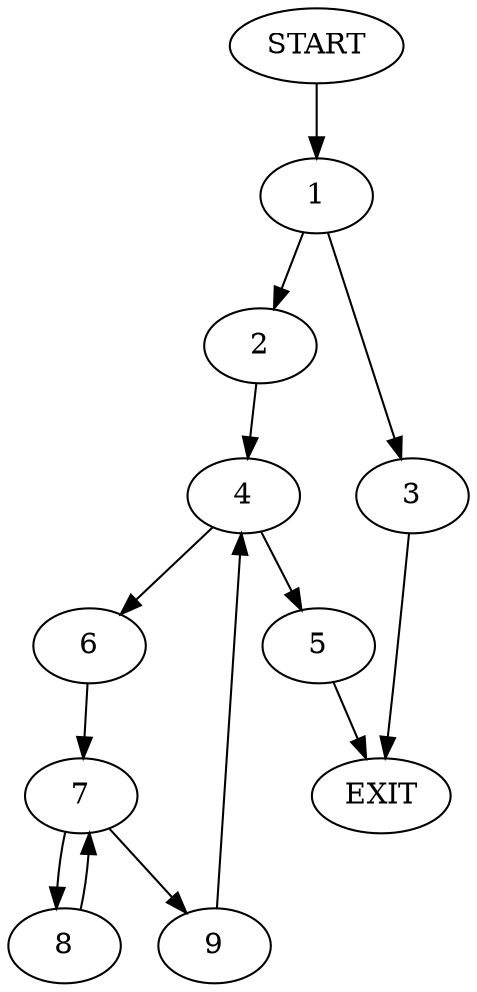digraph {
0 [label="START"]
10 [label="EXIT"]
0 -> 1
1 -> 2
1 -> 3
3 -> 10
2 -> 4
4 -> 5
4 -> 6
6 -> 7
5 -> 10
7 -> 8
7 -> 9
8 -> 7
9 -> 4
}
